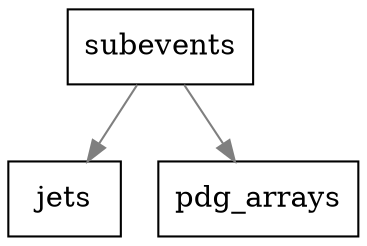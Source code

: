 
digraph G {
concentrate=true
splines=true
node[shape=record,style=filled,fillcolor=white]
edge[color=gray50]
subevents -> jets
subevents -> pdg_arrays
 }

